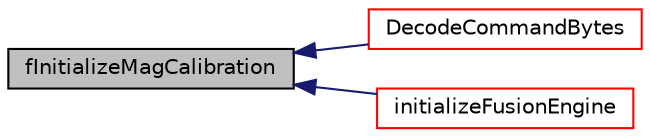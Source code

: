 digraph "fInitializeMagCalibration"
{
  edge [fontname="Helvetica",fontsize="10",labelfontname="Helvetica",labelfontsize="10"];
  node [fontname="Helvetica",fontsize="10",shape=record];
  rankdir="LR";
  Node22 [label="fInitializeMagCalibration",height=0.2,width=0.4,color="black", fillcolor="grey75", style="filled", fontcolor="black"];
  Node22 -> Node23 [dir="back",color="midnightblue",fontsize="10",style="solid",fontname="Helvetica"];
  Node23 [label="DecodeCommandBytes",height=0.2,width=0.4,color="red", fillcolor="white", style="filled",URL="$_decode_command_bytes_8c.html#a2d80b68d03de87c2d3cce67273f8a165"];
  Node22 -> Node28 [dir="back",color="midnightblue",fontsize="10",style="solid",fontname="Helvetica"];
  Node28 [label="initializeFusionEngine",height=0.2,width=0.4,color="red", fillcolor="white", style="filled",URL="$sensor__fusion_8c.html#ab088da7731ffdf25710a364a7f88b224"];
}
